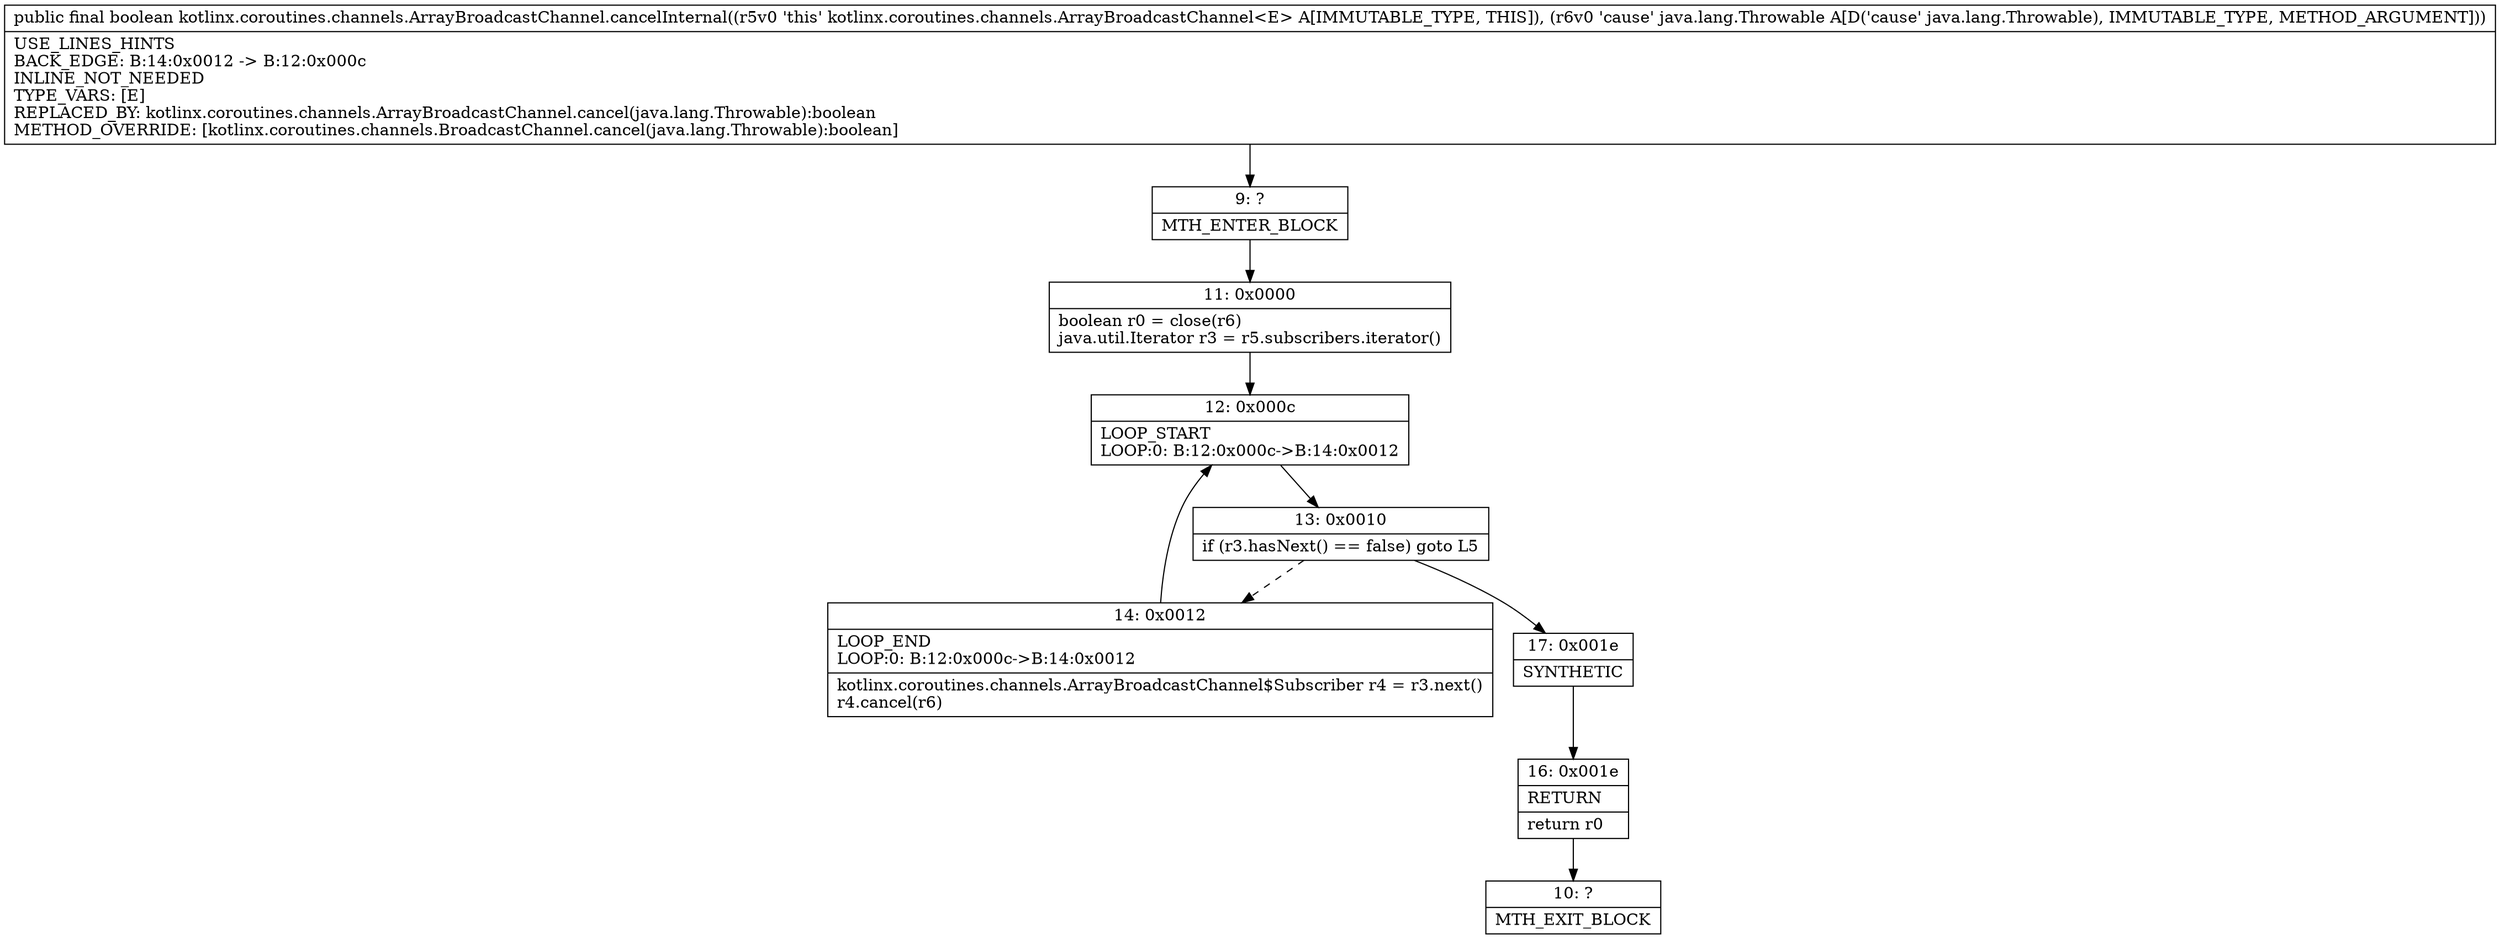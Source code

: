 digraph "CFG forkotlinx.coroutines.channels.ArrayBroadcastChannel.cancelInternal(Ljava\/lang\/Throwable;)Z" {
Node_9 [shape=record,label="{9\:\ ?|MTH_ENTER_BLOCK\l}"];
Node_11 [shape=record,label="{11\:\ 0x0000|boolean r0 = close(r6)\ljava.util.Iterator r3 = r5.subscribers.iterator()\l}"];
Node_12 [shape=record,label="{12\:\ 0x000c|LOOP_START\lLOOP:0: B:12:0x000c\-\>B:14:0x0012\l}"];
Node_13 [shape=record,label="{13\:\ 0x0010|if (r3.hasNext() == false) goto L5\l}"];
Node_14 [shape=record,label="{14\:\ 0x0012|LOOP_END\lLOOP:0: B:12:0x000c\-\>B:14:0x0012\l|kotlinx.coroutines.channels.ArrayBroadcastChannel$Subscriber r4 = r3.next()\lr4.cancel(r6)\l}"];
Node_17 [shape=record,label="{17\:\ 0x001e|SYNTHETIC\l}"];
Node_16 [shape=record,label="{16\:\ 0x001e|RETURN\l|return r0\l}"];
Node_10 [shape=record,label="{10\:\ ?|MTH_EXIT_BLOCK\l}"];
MethodNode[shape=record,label="{public final boolean kotlinx.coroutines.channels.ArrayBroadcastChannel.cancelInternal((r5v0 'this' kotlinx.coroutines.channels.ArrayBroadcastChannel\<E\> A[IMMUTABLE_TYPE, THIS]), (r6v0 'cause' java.lang.Throwable A[D('cause' java.lang.Throwable), IMMUTABLE_TYPE, METHOD_ARGUMENT]))  | USE_LINES_HINTS\lBACK_EDGE: B:14:0x0012 \-\> B:12:0x000c\lINLINE_NOT_NEEDED\lTYPE_VARS: [E]\lREPLACED_BY: kotlinx.coroutines.channels.ArrayBroadcastChannel.cancel(java.lang.Throwable):boolean\lMETHOD_OVERRIDE: [kotlinx.coroutines.channels.BroadcastChannel.cancel(java.lang.Throwable):boolean]\l}"];
MethodNode -> Node_9;Node_9 -> Node_11;
Node_11 -> Node_12;
Node_12 -> Node_13;
Node_13 -> Node_14[style=dashed];
Node_13 -> Node_17;
Node_14 -> Node_12;
Node_17 -> Node_16;
Node_16 -> Node_10;
}

